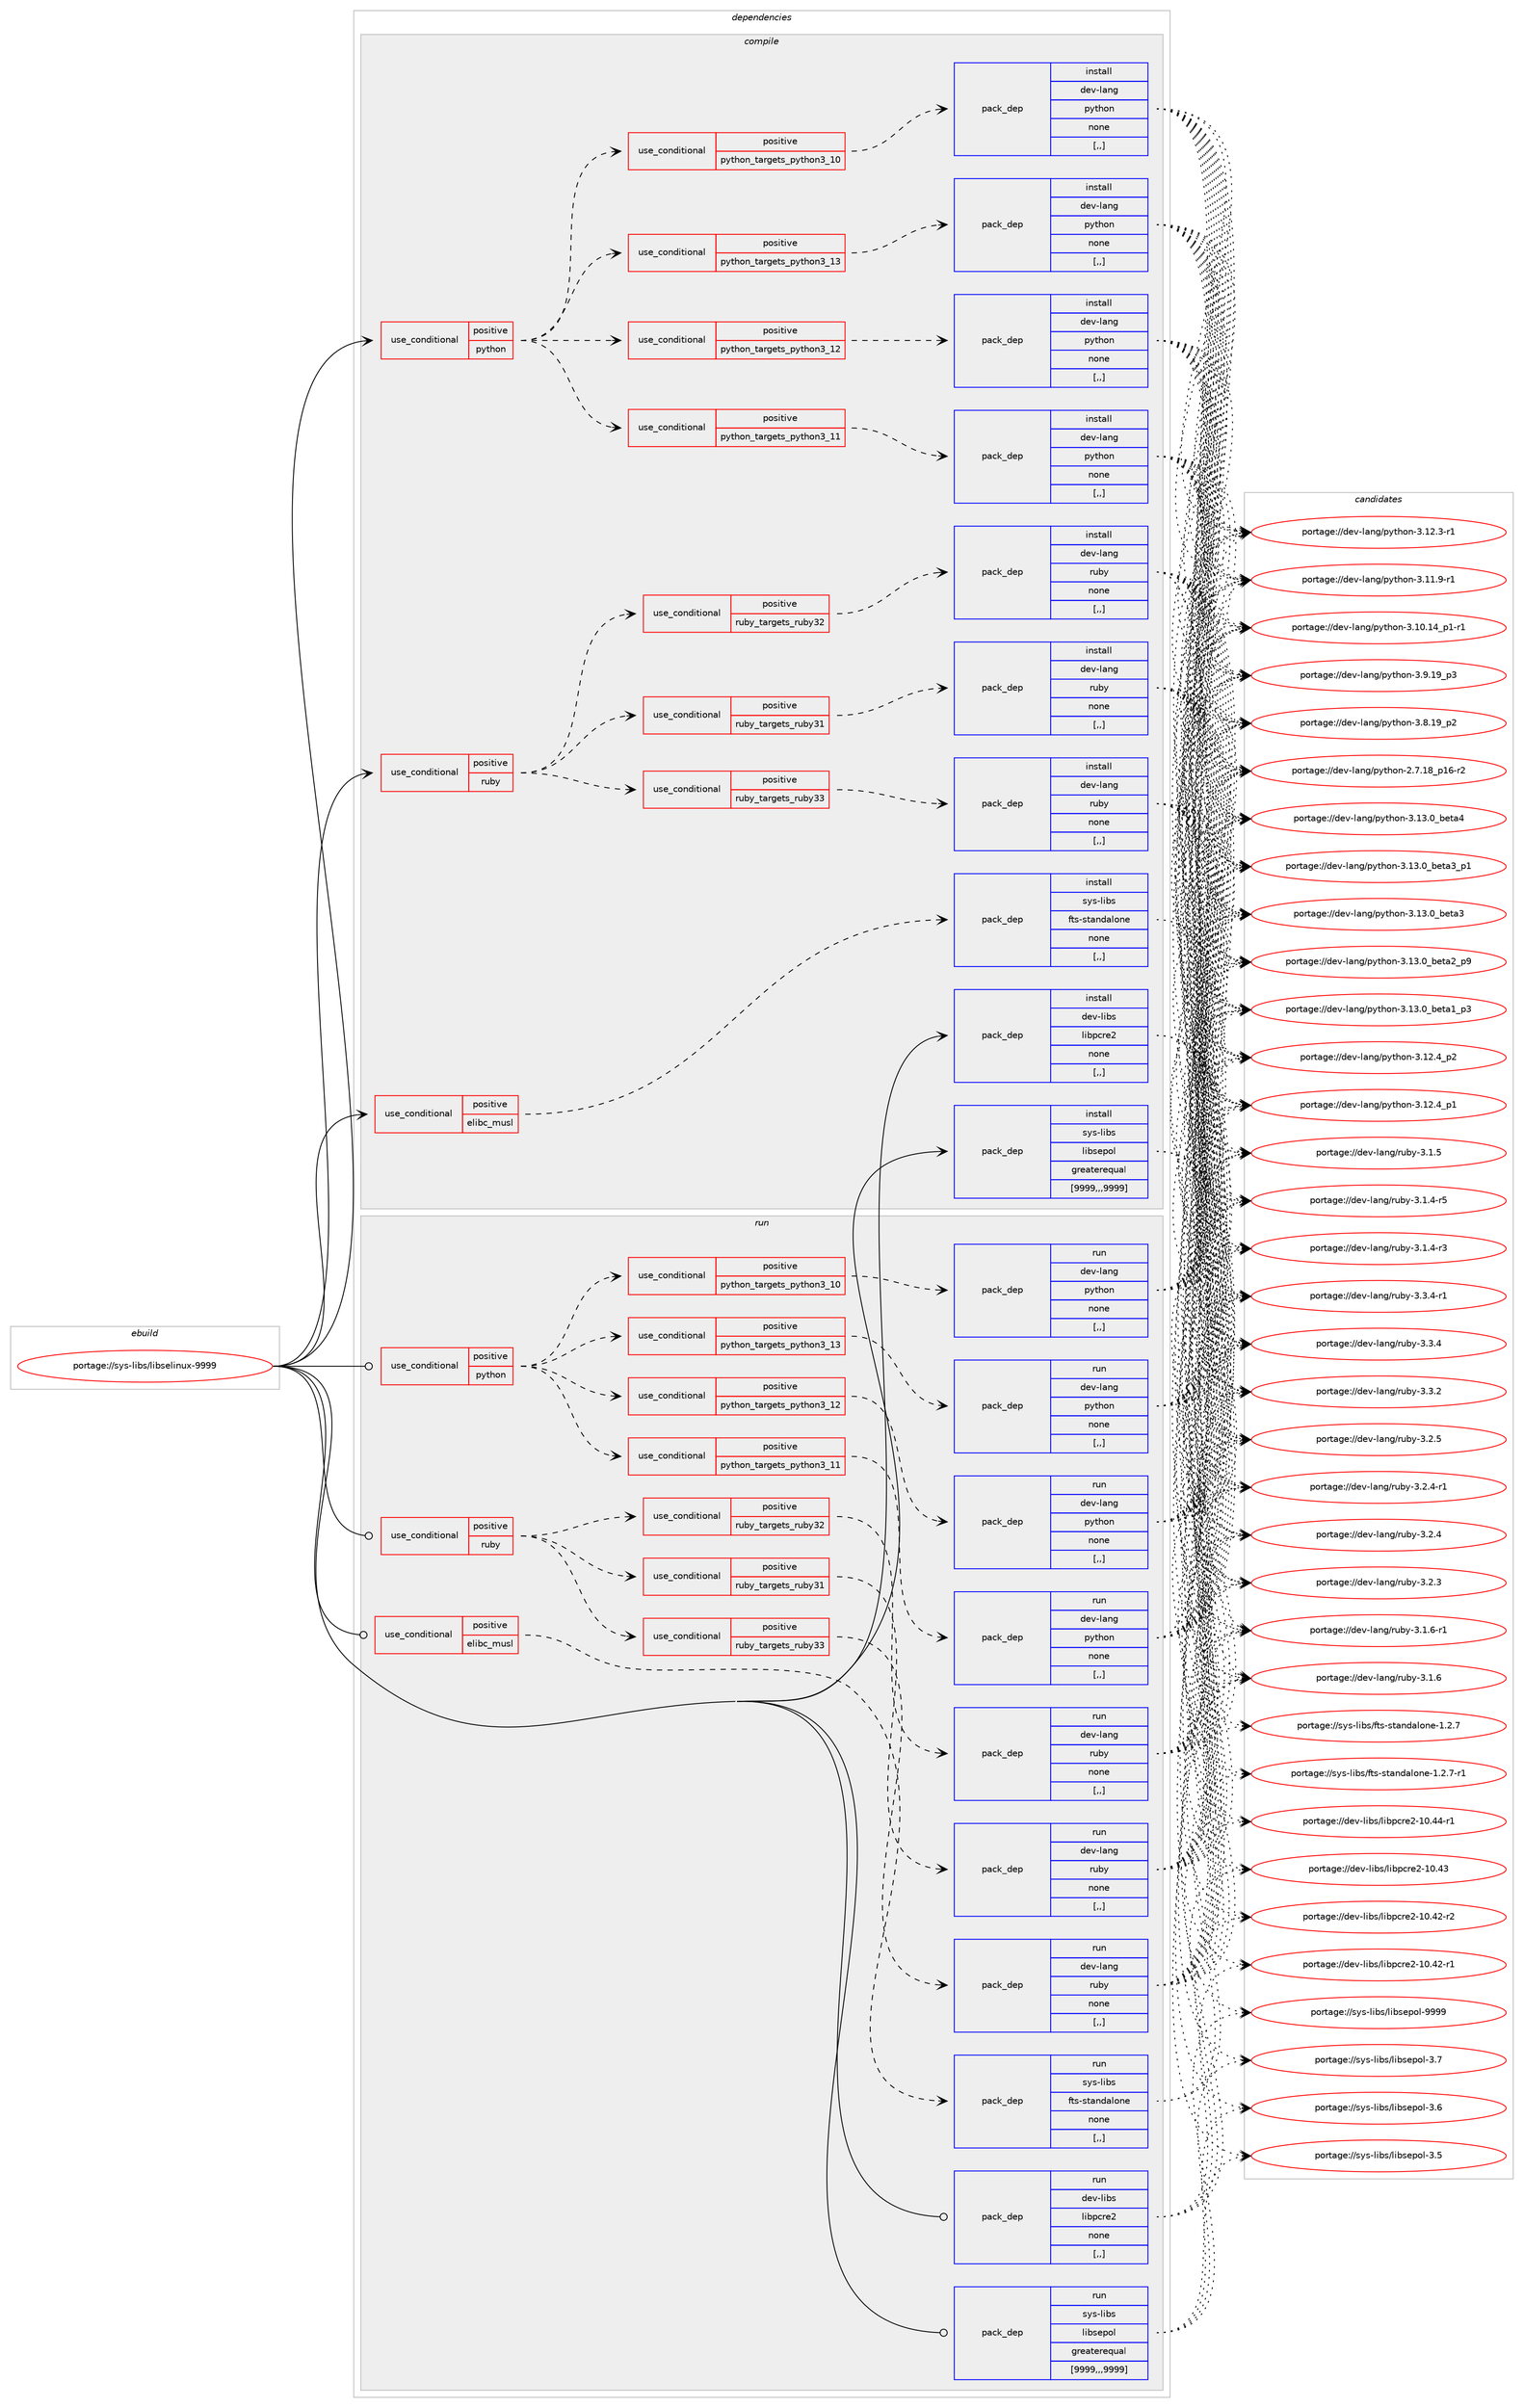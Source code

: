 digraph prolog {

# *************
# Graph options
# *************

newrank=true;
concentrate=true;
compound=true;
graph [rankdir=LR,fontname=Helvetica,fontsize=10,ranksep=1.5];#, ranksep=2.5, nodesep=0.2];
edge  [arrowhead=vee];
node  [fontname=Helvetica,fontsize=10];

# **********
# The ebuild
# **********

subgraph cluster_leftcol {
color=gray;
label=<<i>ebuild</i>>;
id [label="portage://sys-libs/libselinux-9999", color=red, width=4, href="../sys-libs/libselinux-9999.svg"];
}

# ****************
# The dependencies
# ****************

subgraph cluster_midcol {
color=gray;
label=<<i>dependencies</i>>;
subgraph cluster_compile {
fillcolor="#eeeeee";
style=filled;
label=<<i>compile</i>>;
subgraph cond117716 {
dependency441382 [label=<<TABLE BORDER="0" CELLBORDER="1" CELLSPACING="0" CELLPADDING="4"><TR><TD ROWSPAN="3" CELLPADDING="10">use_conditional</TD></TR><TR><TD>positive</TD></TR><TR><TD>elibc_musl</TD></TR></TABLE>>, shape=none, color=red];
subgraph pack320668 {
dependency441383 [label=<<TABLE BORDER="0" CELLBORDER="1" CELLSPACING="0" CELLPADDING="4" WIDTH="220"><TR><TD ROWSPAN="6" CELLPADDING="30">pack_dep</TD></TR><TR><TD WIDTH="110">install</TD></TR><TR><TD>sys-libs</TD></TR><TR><TD>fts-standalone</TD></TR><TR><TD>none</TD></TR><TR><TD>[,,]</TD></TR></TABLE>>, shape=none, color=blue];
}
dependency441382:e -> dependency441383:w [weight=20,style="dashed",arrowhead="vee"];
}
id:e -> dependency441382:w [weight=20,style="solid",arrowhead="vee"];
subgraph cond117717 {
dependency441384 [label=<<TABLE BORDER="0" CELLBORDER="1" CELLSPACING="0" CELLPADDING="4"><TR><TD ROWSPAN="3" CELLPADDING="10">use_conditional</TD></TR><TR><TD>positive</TD></TR><TR><TD>python</TD></TR></TABLE>>, shape=none, color=red];
subgraph cond117718 {
dependency441385 [label=<<TABLE BORDER="0" CELLBORDER="1" CELLSPACING="0" CELLPADDING="4"><TR><TD ROWSPAN="3" CELLPADDING="10">use_conditional</TD></TR><TR><TD>positive</TD></TR><TR><TD>python_targets_python3_10</TD></TR></TABLE>>, shape=none, color=red];
subgraph pack320669 {
dependency441386 [label=<<TABLE BORDER="0" CELLBORDER="1" CELLSPACING="0" CELLPADDING="4" WIDTH="220"><TR><TD ROWSPAN="6" CELLPADDING="30">pack_dep</TD></TR><TR><TD WIDTH="110">install</TD></TR><TR><TD>dev-lang</TD></TR><TR><TD>python</TD></TR><TR><TD>none</TD></TR><TR><TD>[,,]</TD></TR></TABLE>>, shape=none, color=blue];
}
dependency441385:e -> dependency441386:w [weight=20,style="dashed",arrowhead="vee"];
}
dependency441384:e -> dependency441385:w [weight=20,style="dashed",arrowhead="vee"];
subgraph cond117719 {
dependency441387 [label=<<TABLE BORDER="0" CELLBORDER="1" CELLSPACING="0" CELLPADDING="4"><TR><TD ROWSPAN="3" CELLPADDING="10">use_conditional</TD></TR><TR><TD>positive</TD></TR><TR><TD>python_targets_python3_11</TD></TR></TABLE>>, shape=none, color=red];
subgraph pack320670 {
dependency441388 [label=<<TABLE BORDER="0" CELLBORDER="1" CELLSPACING="0" CELLPADDING="4" WIDTH="220"><TR><TD ROWSPAN="6" CELLPADDING="30">pack_dep</TD></TR><TR><TD WIDTH="110">install</TD></TR><TR><TD>dev-lang</TD></TR><TR><TD>python</TD></TR><TR><TD>none</TD></TR><TR><TD>[,,]</TD></TR></TABLE>>, shape=none, color=blue];
}
dependency441387:e -> dependency441388:w [weight=20,style="dashed",arrowhead="vee"];
}
dependency441384:e -> dependency441387:w [weight=20,style="dashed",arrowhead="vee"];
subgraph cond117720 {
dependency441389 [label=<<TABLE BORDER="0" CELLBORDER="1" CELLSPACING="0" CELLPADDING="4"><TR><TD ROWSPAN="3" CELLPADDING="10">use_conditional</TD></TR><TR><TD>positive</TD></TR><TR><TD>python_targets_python3_12</TD></TR></TABLE>>, shape=none, color=red];
subgraph pack320671 {
dependency441390 [label=<<TABLE BORDER="0" CELLBORDER="1" CELLSPACING="0" CELLPADDING="4" WIDTH="220"><TR><TD ROWSPAN="6" CELLPADDING="30">pack_dep</TD></TR><TR><TD WIDTH="110">install</TD></TR><TR><TD>dev-lang</TD></TR><TR><TD>python</TD></TR><TR><TD>none</TD></TR><TR><TD>[,,]</TD></TR></TABLE>>, shape=none, color=blue];
}
dependency441389:e -> dependency441390:w [weight=20,style="dashed",arrowhead="vee"];
}
dependency441384:e -> dependency441389:w [weight=20,style="dashed",arrowhead="vee"];
subgraph cond117721 {
dependency441391 [label=<<TABLE BORDER="0" CELLBORDER="1" CELLSPACING="0" CELLPADDING="4"><TR><TD ROWSPAN="3" CELLPADDING="10">use_conditional</TD></TR><TR><TD>positive</TD></TR><TR><TD>python_targets_python3_13</TD></TR></TABLE>>, shape=none, color=red];
subgraph pack320672 {
dependency441392 [label=<<TABLE BORDER="0" CELLBORDER="1" CELLSPACING="0" CELLPADDING="4" WIDTH="220"><TR><TD ROWSPAN="6" CELLPADDING="30">pack_dep</TD></TR><TR><TD WIDTH="110">install</TD></TR><TR><TD>dev-lang</TD></TR><TR><TD>python</TD></TR><TR><TD>none</TD></TR><TR><TD>[,,]</TD></TR></TABLE>>, shape=none, color=blue];
}
dependency441391:e -> dependency441392:w [weight=20,style="dashed",arrowhead="vee"];
}
dependency441384:e -> dependency441391:w [weight=20,style="dashed",arrowhead="vee"];
}
id:e -> dependency441384:w [weight=20,style="solid",arrowhead="vee"];
subgraph cond117722 {
dependency441393 [label=<<TABLE BORDER="0" CELLBORDER="1" CELLSPACING="0" CELLPADDING="4"><TR><TD ROWSPAN="3" CELLPADDING="10">use_conditional</TD></TR><TR><TD>positive</TD></TR><TR><TD>ruby</TD></TR></TABLE>>, shape=none, color=red];
subgraph cond117723 {
dependency441394 [label=<<TABLE BORDER="0" CELLBORDER="1" CELLSPACING="0" CELLPADDING="4"><TR><TD ROWSPAN="3" CELLPADDING="10">use_conditional</TD></TR><TR><TD>positive</TD></TR><TR><TD>ruby_targets_ruby31</TD></TR></TABLE>>, shape=none, color=red];
subgraph pack320673 {
dependency441395 [label=<<TABLE BORDER="0" CELLBORDER="1" CELLSPACING="0" CELLPADDING="4" WIDTH="220"><TR><TD ROWSPAN="6" CELLPADDING="30">pack_dep</TD></TR><TR><TD WIDTH="110">install</TD></TR><TR><TD>dev-lang</TD></TR><TR><TD>ruby</TD></TR><TR><TD>none</TD></TR><TR><TD>[,,]</TD></TR></TABLE>>, shape=none, color=blue];
}
dependency441394:e -> dependency441395:w [weight=20,style="dashed",arrowhead="vee"];
}
dependency441393:e -> dependency441394:w [weight=20,style="dashed",arrowhead="vee"];
subgraph cond117724 {
dependency441396 [label=<<TABLE BORDER="0" CELLBORDER="1" CELLSPACING="0" CELLPADDING="4"><TR><TD ROWSPAN="3" CELLPADDING="10">use_conditional</TD></TR><TR><TD>positive</TD></TR><TR><TD>ruby_targets_ruby32</TD></TR></TABLE>>, shape=none, color=red];
subgraph pack320674 {
dependency441397 [label=<<TABLE BORDER="0" CELLBORDER="1" CELLSPACING="0" CELLPADDING="4" WIDTH="220"><TR><TD ROWSPAN="6" CELLPADDING="30">pack_dep</TD></TR><TR><TD WIDTH="110">install</TD></TR><TR><TD>dev-lang</TD></TR><TR><TD>ruby</TD></TR><TR><TD>none</TD></TR><TR><TD>[,,]</TD></TR></TABLE>>, shape=none, color=blue];
}
dependency441396:e -> dependency441397:w [weight=20,style="dashed",arrowhead="vee"];
}
dependency441393:e -> dependency441396:w [weight=20,style="dashed",arrowhead="vee"];
subgraph cond117725 {
dependency441398 [label=<<TABLE BORDER="0" CELLBORDER="1" CELLSPACING="0" CELLPADDING="4"><TR><TD ROWSPAN="3" CELLPADDING="10">use_conditional</TD></TR><TR><TD>positive</TD></TR><TR><TD>ruby_targets_ruby33</TD></TR></TABLE>>, shape=none, color=red];
subgraph pack320675 {
dependency441399 [label=<<TABLE BORDER="0" CELLBORDER="1" CELLSPACING="0" CELLPADDING="4" WIDTH="220"><TR><TD ROWSPAN="6" CELLPADDING="30">pack_dep</TD></TR><TR><TD WIDTH="110">install</TD></TR><TR><TD>dev-lang</TD></TR><TR><TD>ruby</TD></TR><TR><TD>none</TD></TR><TR><TD>[,,]</TD></TR></TABLE>>, shape=none, color=blue];
}
dependency441398:e -> dependency441399:w [weight=20,style="dashed",arrowhead="vee"];
}
dependency441393:e -> dependency441398:w [weight=20,style="dashed",arrowhead="vee"];
}
id:e -> dependency441393:w [weight=20,style="solid",arrowhead="vee"];
subgraph pack320676 {
dependency441400 [label=<<TABLE BORDER="0" CELLBORDER="1" CELLSPACING="0" CELLPADDING="4" WIDTH="220"><TR><TD ROWSPAN="6" CELLPADDING="30">pack_dep</TD></TR><TR><TD WIDTH="110">install</TD></TR><TR><TD>dev-libs</TD></TR><TR><TD>libpcre2</TD></TR><TR><TD>none</TD></TR><TR><TD>[,,]</TD></TR></TABLE>>, shape=none, color=blue];
}
id:e -> dependency441400:w [weight=20,style="solid",arrowhead="vee"];
subgraph pack320677 {
dependency441401 [label=<<TABLE BORDER="0" CELLBORDER="1" CELLSPACING="0" CELLPADDING="4" WIDTH="220"><TR><TD ROWSPAN="6" CELLPADDING="30">pack_dep</TD></TR><TR><TD WIDTH="110">install</TD></TR><TR><TD>sys-libs</TD></TR><TR><TD>libsepol</TD></TR><TR><TD>greaterequal</TD></TR><TR><TD>[9999,,,9999]</TD></TR></TABLE>>, shape=none, color=blue];
}
id:e -> dependency441401:w [weight=20,style="solid",arrowhead="vee"];
}
subgraph cluster_compileandrun {
fillcolor="#eeeeee";
style=filled;
label=<<i>compile and run</i>>;
}
subgraph cluster_run {
fillcolor="#eeeeee";
style=filled;
label=<<i>run</i>>;
subgraph cond117726 {
dependency441402 [label=<<TABLE BORDER="0" CELLBORDER="1" CELLSPACING="0" CELLPADDING="4"><TR><TD ROWSPAN="3" CELLPADDING="10">use_conditional</TD></TR><TR><TD>positive</TD></TR><TR><TD>elibc_musl</TD></TR></TABLE>>, shape=none, color=red];
subgraph pack320678 {
dependency441403 [label=<<TABLE BORDER="0" CELLBORDER="1" CELLSPACING="0" CELLPADDING="4" WIDTH="220"><TR><TD ROWSPAN="6" CELLPADDING="30">pack_dep</TD></TR><TR><TD WIDTH="110">run</TD></TR><TR><TD>sys-libs</TD></TR><TR><TD>fts-standalone</TD></TR><TR><TD>none</TD></TR><TR><TD>[,,]</TD></TR></TABLE>>, shape=none, color=blue];
}
dependency441402:e -> dependency441403:w [weight=20,style="dashed",arrowhead="vee"];
}
id:e -> dependency441402:w [weight=20,style="solid",arrowhead="odot"];
subgraph cond117727 {
dependency441404 [label=<<TABLE BORDER="0" CELLBORDER="1" CELLSPACING="0" CELLPADDING="4"><TR><TD ROWSPAN="3" CELLPADDING="10">use_conditional</TD></TR><TR><TD>positive</TD></TR><TR><TD>python</TD></TR></TABLE>>, shape=none, color=red];
subgraph cond117728 {
dependency441405 [label=<<TABLE BORDER="0" CELLBORDER="1" CELLSPACING="0" CELLPADDING="4"><TR><TD ROWSPAN="3" CELLPADDING="10">use_conditional</TD></TR><TR><TD>positive</TD></TR><TR><TD>python_targets_python3_10</TD></TR></TABLE>>, shape=none, color=red];
subgraph pack320679 {
dependency441406 [label=<<TABLE BORDER="0" CELLBORDER="1" CELLSPACING="0" CELLPADDING="4" WIDTH="220"><TR><TD ROWSPAN="6" CELLPADDING="30">pack_dep</TD></TR><TR><TD WIDTH="110">run</TD></TR><TR><TD>dev-lang</TD></TR><TR><TD>python</TD></TR><TR><TD>none</TD></TR><TR><TD>[,,]</TD></TR></TABLE>>, shape=none, color=blue];
}
dependency441405:e -> dependency441406:w [weight=20,style="dashed",arrowhead="vee"];
}
dependency441404:e -> dependency441405:w [weight=20,style="dashed",arrowhead="vee"];
subgraph cond117729 {
dependency441407 [label=<<TABLE BORDER="0" CELLBORDER="1" CELLSPACING="0" CELLPADDING="4"><TR><TD ROWSPAN="3" CELLPADDING="10">use_conditional</TD></TR><TR><TD>positive</TD></TR><TR><TD>python_targets_python3_11</TD></TR></TABLE>>, shape=none, color=red];
subgraph pack320680 {
dependency441408 [label=<<TABLE BORDER="0" CELLBORDER="1" CELLSPACING="0" CELLPADDING="4" WIDTH="220"><TR><TD ROWSPAN="6" CELLPADDING="30">pack_dep</TD></TR><TR><TD WIDTH="110">run</TD></TR><TR><TD>dev-lang</TD></TR><TR><TD>python</TD></TR><TR><TD>none</TD></TR><TR><TD>[,,]</TD></TR></TABLE>>, shape=none, color=blue];
}
dependency441407:e -> dependency441408:w [weight=20,style="dashed",arrowhead="vee"];
}
dependency441404:e -> dependency441407:w [weight=20,style="dashed",arrowhead="vee"];
subgraph cond117730 {
dependency441409 [label=<<TABLE BORDER="0" CELLBORDER="1" CELLSPACING="0" CELLPADDING="4"><TR><TD ROWSPAN="3" CELLPADDING="10">use_conditional</TD></TR><TR><TD>positive</TD></TR><TR><TD>python_targets_python3_12</TD></TR></TABLE>>, shape=none, color=red];
subgraph pack320681 {
dependency441410 [label=<<TABLE BORDER="0" CELLBORDER="1" CELLSPACING="0" CELLPADDING="4" WIDTH="220"><TR><TD ROWSPAN="6" CELLPADDING="30">pack_dep</TD></TR><TR><TD WIDTH="110">run</TD></TR><TR><TD>dev-lang</TD></TR><TR><TD>python</TD></TR><TR><TD>none</TD></TR><TR><TD>[,,]</TD></TR></TABLE>>, shape=none, color=blue];
}
dependency441409:e -> dependency441410:w [weight=20,style="dashed",arrowhead="vee"];
}
dependency441404:e -> dependency441409:w [weight=20,style="dashed",arrowhead="vee"];
subgraph cond117731 {
dependency441411 [label=<<TABLE BORDER="0" CELLBORDER="1" CELLSPACING="0" CELLPADDING="4"><TR><TD ROWSPAN="3" CELLPADDING="10">use_conditional</TD></TR><TR><TD>positive</TD></TR><TR><TD>python_targets_python3_13</TD></TR></TABLE>>, shape=none, color=red];
subgraph pack320682 {
dependency441412 [label=<<TABLE BORDER="0" CELLBORDER="1" CELLSPACING="0" CELLPADDING="4" WIDTH="220"><TR><TD ROWSPAN="6" CELLPADDING="30">pack_dep</TD></TR><TR><TD WIDTH="110">run</TD></TR><TR><TD>dev-lang</TD></TR><TR><TD>python</TD></TR><TR><TD>none</TD></TR><TR><TD>[,,]</TD></TR></TABLE>>, shape=none, color=blue];
}
dependency441411:e -> dependency441412:w [weight=20,style="dashed",arrowhead="vee"];
}
dependency441404:e -> dependency441411:w [weight=20,style="dashed",arrowhead="vee"];
}
id:e -> dependency441404:w [weight=20,style="solid",arrowhead="odot"];
subgraph cond117732 {
dependency441413 [label=<<TABLE BORDER="0" CELLBORDER="1" CELLSPACING="0" CELLPADDING="4"><TR><TD ROWSPAN="3" CELLPADDING="10">use_conditional</TD></TR><TR><TD>positive</TD></TR><TR><TD>ruby</TD></TR></TABLE>>, shape=none, color=red];
subgraph cond117733 {
dependency441414 [label=<<TABLE BORDER="0" CELLBORDER="1" CELLSPACING="0" CELLPADDING="4"><TR><TD ROWSPAN="3" CELLPADDING="10">use_conditional</TD></TR><TR><TD>positive</TD></TR><TR><TD>ruby_targets_ruby31</TD></TR></TABLE>>, shape=none, color=red];
subgraph pack320683 {
dependency441415 [label=<<TABLE BORDER="0" CELLBORDER="1" CELLSPACING="0" CELLPADDING="4" WIDTH="220"><TR><TD ROWSPAN="6" CELLPADDING="30">pack_dep</TD></TR><TR><TD WIDTH="110">run</TD></TR><TR><TD>dev-lang</TD></TR><TR><TD>ruby</TD></TR><TR><TD>none</TD></TR><TR><TD>[,,]</TD></TR></TABLE>>, shape=none, color=blue];
}
dependency441414:e -> dependency441415:w [weight=20,style="dashed",arrowhead="vee"];
}
dependency441413:e -> dependency441414:w [weight=20,style="dashed",arrowhead="vee"];
subgraph cond117734 {
dependency441416 [label=<<TABLE BORDER="0" CELLBORDER="1" CELLSPACING="0" CELLPADDING="4"><TR><TD ROWSPAN="3" CELLPADDING="10">use_conditional</TD></TR><TR><TD>positive</TD></TR><TR><TD>ruby_targets_ruby32</TD></TR></TABLE>>, shape=none, color=red];
subgraph pack320684 {
dependency441417 [label=<<TABLE BORDER="0" CELLBORDER="1" CELLSPACING="0" CELLPADDING="4" WIDTH="220"><TR><TD ROWSPAN="6" CELLPADDING="30">pack_dep</TD></TR><TR><TD WIDTH="110">run</TD></TR><TR><TD>dev-lang</TD></TR><TR><TD>ruby</TD></TR><TR><TD>none</TD></TR><TR><TD>[,,]</TD></TR></TABLE>>, shape=none, color=blue];
}
dependency441416:e -> dependency441417:w [weight=20,style="dashed",arrowhead="vee"];
}
dependency441413:e -> dependency441416:w [weight=20,style="dashed",arrowhead="vee"];
subgraph cond117735 {
dependency441418 [label=<<TABLE BORDER="0" CELLBORDER="1" CELLSPACING="0" CELLPADDING="4"><TR><TD ROWSPAN="3" CELLPADDING="10">use_conditional</TD></TR><TR><TD>positive</TD></TR><TR><TD>ruby_targets_ruby33</TD></TR></TABLE>>, shape=none, color=red];
subgraph pack320685 {
dependency441419 [label=<<TABLE BORDER="0" CELLBORDER="1" CELLSPACING="0" CELLPADDING="4" WIDTH="220"><TR><TD ROWSPAN="6" CELLPADDING="30">pack_dep</TD></TR><TR><TD WIDTH="110">run</TD></TR><TR><TD>dev-lang</TD></TR><TR><TD>ruby</TD></TR><TR><TD>none</TD></TR><TR><TD>[,,]</TD></TR></TABLE>>, shape=none, color=blue];
}
dependency441418:e -> dependency441419:w [weight=20,style="dashed",arrowhead="vee"];
}
dependency441413:e -> dependency441418:w [weight=20,style="dashed",arrowhead="vee"];
}
id:e -> dependency441413:w [weight=20,style="solid",arrowhead="odot"];
subgraph pack320686 {
dependency441420 [label=<<TABLE BORDER="0" CELLBORDER="1" CELLSPACING="0" CELLPADDING="4" WIDTH="220"><TR><TD ROWSPAN="6" CELLPADDING="30">pack_dep</TD></TR><TR><TD WIDTH="110">run</TD></TR><TR><TD>dev-libs</TD></TR><TR><TD>libpcre2</TD></TR><TR><TD>none</TD></TR><TR><TD>[,,]</TD></TR></TABLE>>, shape=none, color=blue];
}
id:e -> dependency441420:w [weight=20,style="solid",arrowhead="odot"];
subgraph pack320687 {
dependency441421 [label=<<TABLE BORDER="0" CELLBORDER="1" CELLSPACING="0" CELLPADDING="4" WIDTH="220"><TR><TD ROWSPAN="6" CELLPADDING="30">pack_dep</TD></TR><TR><TD WIDTH="110">run</TD></TR><TR><TD>sys-libs</TD></TR><TR><TD>libsepol</TD></TR><TR><TD>greaterequal</TD></TR><TR><TD>[9999,,,9999]</TD></TR></TABLE>>, shape=none, color=blue];
}
id:e -> dependency441421:w [weight=20,style="solid",arrowhead="odot"];
}
}

# **************
# The candidates
# **************

subgraph cluster_choices {
rank=same;
color=gray;
label=<<i>candidates</i>>;

subgraph choice320668 {
color=black;
nodesep=1;
choice1151211154510810598115471021161154511511697110100971081111101014549465046554511449 [label="portage://sys-libs/fts-standalone-1.2.7-r1", color=red, width=4,href="../sys-libs/fts-standalone-1.2.7-r1.svg"];
choice115121115451081059811547102116115451151169711010097108111110101454946504655 [label="portage://sys-libs/fts-standalone-1.2.7", color=red, width=4,href="../sys-libs/fts-standalone-1.2.7.svg"];
dependency441383:e -> choice1151211154510810598115471021161154511511697110100971081111101014549465046554511449:w [style=dotted,weight="100"];
dependency441383:e -> choice115121115451081059811547102116115451151169711010097108111110101454946504655:w [style=dotted,weight="100"];
}
subgraph choice320669 {
color=black;
nodesep=1;
choice1001011184510897110103471121211161041111104551464951464895981011169752 [label="portage://dev-lang/python-3.13.0_beta4", color=red, width=4,href="../dev-lang/python-3.13.0_beta4.svg"];
choice10010111845108971101034711212111610411111045514649514648959810111697519511249 [label="portage://dev-lang/python-3.13.0_beta3_p1", color=red, width=4,href="../dev-lang/python-3.13.0_beta3_p1.svg"];
choice1001011184510897110103471121211161041111104551464951464895981011169751 [label="portage://dev-lang/python-3.13.0_beta3", color=red, width=4,href="../dev-lang/python-3.13.0_beta3.svg"];
choice10010111845108971101034711212111610411111045514649514648959810111697509511257 [label="portage://dev-lang/python-3.13.0_beta2_p9", color=red, width=4,href="../dev-lang/python-3.13.0_beta2_p9.svg"];
choice10010111845108971101034711212111610411111045514649514648959810111697499511251 [label="portage://dev-lang/python-3.13.0_beta1_p3", color=red, width=4,href="../dev-lang/python-3.13.0_beta1_p3.svg"];
choice100101118451089711010347112121116104111110455146495046529511250 [label="portage://dev-lang/python-3.12.4_p2", color=red, width=4,href="../dev-lang/python-3.12.4_p2.svg"];
choice100101118451089711010347112121116104111110455146495046529511249 [label="portage://dev-lang/python-3.12.4_p1", color=red, width=4,href="../dev-lang/python-3.12.4_p1.svg"];
choice100101118451089711010347112121116104111110455146495046514511449 [label="portage://dev-lang/python-3.12.3-r1", color=red, width=4,href="../dev-lang/python-3.12.3-r1.svg"];
choice100101118451089711010347112121116104111110455146494946574511449 [label="portage://dev-lang/python-3.11.9-r1", color=red, width=4,href="../dev-lang/python-3.11.9-r1.svg"];
choice100101118451089711010347112121116104111110455146494846495295112494511449 [label="portage://dev-lang/python-3.10.14_p1-r1", color=red, width=4,href="../dev-lang/python-3.10.14_p1-r1.svg"];
choice100101118451089711010347112121116104111110455146574649579511251 [label="portage://dev-lang/python-3.9.19_p3", color=red, width=4,href="../dev-lang/python-3.9.19_p3.svg"];
choice100101118451089711010347112121116104111110455146564649579511250 [label="portage://dev-lang/python-3.8.19_p2", color=red, width=4,href="../dev-lang/python-3.8.19_p2.svg"];
choice100101118451089711010347112121116104111110455046554649569511249544511450 [label="portage://dev-lang/python-2.7.18_p16-r2", color=red, width=4,href="../dev-lang/python-2.7.18_p16-r2.svg"];
dependency441386:e -> choice1001011184510897110103471121211161041111104551464951464895981011169752:w [style=dotted,weight="100"];
dependency441386:e -> choice10010111845108971101034711212111610411111045514649514648959810111697519511249:w [style=dotted,weight="100"];
dependency441386:e -> choice1001011184510897110103471121211161041111104551464951464895981011169751:w [style=dotted,weight="100"];
dependency441386:e -> choice10010111845108971101034711212111610411111045514649514648959810111697509511257:w [style=dotted,weight="100"];
dependency441386:e -> choice10010111845108971101034711212111610411111045514649514648959810111697499511251:w [style=dotted,weight="100"];
dependency441386:e -> choice100101118451089711010347112121116104111110455146495046529511250:w [style=dotted,weight="100"];
dependency441386:e -> choice100101118451089711010347112121116104111110455146495046529511249:w [style=dotted,weight="100"];
dependency441386:e -> choice100101118451089711010347112121116104111110455146495046514511449:w [style=dotted,weight="100"];
dependency441386:e -> choice100101118451089711010347112121116104111110455146494946574511449:w [style=dotted,weight="100"];
dependency441386:e -> choice100101118451089711010347112121116104111110455146494846495295112494511449:w [style=dotted,weight="100"];
dependency441386:e -> choice100101118451089711010347112121116104111110455146574649579511251:w [style=dotted,weight="100"];
dependency441386:e -> choice100101118451089711010347112121116104111110455146564649579511250:w [style=dotted,weight="100"];
dependency441386:e -> choice100101118451089711010347112121116104111110455046554649569511249544511450:w [style=dotted,weight="100"];
}
subgraph choice320670 {
color=black;
nodesep=1;
choice1001011184510897110103471121211161041111104551464951464895981011169752 [label="portage://dev-lang/python-3.13.0_beta4", color=red, width=4,href="../dev-lang/python-3.13.0_beta4.svg"];
choice10010111845108971101034711212111610411111045514649514648959810111697519511249 [label="portage://dev-lang/python-3.13.0_beta3_p1", color=red, width=4,href="../dev-lang/python-3.13.0_beta3_p1.svg"];
choice1001011184510897110103471121211161041111104551464951464895981011169751 [label="portage://dev-lang/python-3.13.0_beta3", color=red, width=4,href="../dev-lang/python-3.13.0_beta3.svg"];
choice10010111845108971101034711212111610411111045514649514648959810111697509511257 [label="portage://dev-lang/python-3.13.0_beta2_p9", color=red, width=4,href="../dev-lang/python-3.13.0_beta2_p9.svg"];
choice10010111845108971101034711212111610411111045514649514648959810111697499511251 [label="portage://dev-lang/python-3.13.0_beta1_p3", color=red, width=4,href="../dev-lang/python-3.13.0_beta1_p3.svg"];
choice100101118451089711010347112121116104111110455146495046529511250 [label="portage://dev-lang/python-3.12.4_p2", color=red, width=4,href="../dev-lang/python-3.12.4_p2.svg"];
choice100101118451089711010347112121116104111110455146495046529511249 [label="portage://dev-lang/python-3.12.4_p1", color=red, width=4,href="../dev-lang/python-3.12.4_p1.svg"];
choice100101118451089711010347112121116104111110455146495046514511449 [label="portage://dev-lang/python-3.12.3-r1", color=red, width=4,href="../dev-lang/python-3.12.3-r1.svg"];
choice100101118451089711010347112121116104111110455146494946574511449 [label="portage://dev-lang/python-3.11.9-r1", color=red, width=4,href="../dev-lang/python-3.11.9-r1.svg"];
choice100101118451089711010347112121116104111110455146494846495295112494511449 [label="portage://dev-lang/python-3.10.14_p1-r1", color=red, width=4,href="../dev-lang/python-3.10.14_p1-r1.svg"];
choice100101118451089711010347112121116104111110455146574649579511251 [label="portage://dev-lang/python-3.9.19_p3", color=red, width=4,href="../dev-lang/python-3.9.19_p3.svg"];
choice100101118451089711010347112121116104111110455146564649579511250 [label="portage://dev-lang/python-3.8.19_p2", color=red, width=4,href="../dev-lang/python-3.8.19_p2.svg"];
choice100101118451089711010347112121116104111110455046554649569511249544511450 [label="portage://dev-lang/python-2.7.18_p16-r2", color=red, width=4,href="../dev-lang/python-2.7.18_p16-r2.svg"];
dependency441388:e -> choice1001011184510897110103471121211161041111104551464951464895981011169752:w [style=dotted,weight="100"];
dependency441388:e -> choice10010111845108971101034711212111610411111045514649514648959810111697519511249:w [style=dotted,weight="100"];
dependency441388:e -> choice1001011184510897110103471121211161041111104551464951464895981011169751:w [style=dotted,weight="100"];
dependency441388:e -> choice10010111845108971101034711212111610411111045514649514648959810111697509511257:w [style=dotted,weight="100"];
dependency441388:e -> choice10010111845108971101034711212111610411111045514649514648959810111697499511251:w [style=dotted,weight="100"];
dependency441388:e -> choice100101118451089711010347112121116104111110455146495046529511250:w [style=dotted,weight="100"];
dependency441388:e -> choice100101118451089711010347112121116104111110455146495046529511249:w [style=dotted,weight="100"];
dependency441388:e -> choice100101118451089711010347112121116104111110455146495046514511449:w [style=dotted,weight="100"];
dependency441388:e -> choice100101118451089711010347112121116104111110455146494946574511449:w [style=dotted,weight="100"];
dependency441388:e -> choice100101118451089711010347112121116104111110455146494846495295112494511449:w [style=dotted,weight="100"];
dependency441388:e -> choice100101118451089711010347112121116104111110455146574649579511251:w [style=dotted,weight="100"];
dependency441388:e -> choice100101118451089711010347112121116104111110455146564649579511250:w [style=dotted,weight="100"];
dependency441388:e -> choice100101118451089711010347112121116104111110455046554649569511249544511450:w [style=dotted,weight="100"];
}
subgraph choice320671 {
color=black;
nodesep=1;
choice1001011184510897110103471121211161041111104551464951464895981011169752 [label="portage://dev-lang/python-3.13.0_beta4", color=red, width=4,href="../dev-lang/python-3.13.0_beta4.svg"];
choice10010111845108971101034711212111610411111045514649514648959810111697519511249 [label="portage://dev-lang/python-3.13.0_beta3_p1", color=red, width=4,href="../dev-lang/python-3.13.0_beta3_p1.svg"];
choice1001011184510897110103471121211161041111104551464951464895981011169751 [label="portage://dev-lang/python-3.13.0_beta3", color=red, width=4,href="../dev-lang/python-3.13.0_beta3.svg"];
choice10010111845108971101034711212111610411111045514649514648959810111697509511257 [label="portage://dev-lang/python-3.13.0_beta2_p9", color=red, width=4,href="../dev-lang/python-3.13.0_beta2_p9.svg"];
choice10010111845108971101034711212111610411111045514649514648959810111697499511251 [label="portage://dev-lang/python-3.13.0_beta1_p3", color=red, width=4,href="../dev-lang/python-3.13.0_beta1_p3.svg"];
choice100101118451089711010347112121116104111110455146495046529511250 [label="portage://dev-lang/python-3.12.4_p2", color=red, width=4,href="../dev-lang/python-3.12.4_p2.svg"];
choice100101118451089711010347112121116104111110455146495046529511249 [label="portage://dev-lang/python-3.12.4_p1", color=red, width=4,href="../dev-lang/python-3.12.4_p1.svg"];
choice100101118451089711010347112121116104111110455146495046514511449 [label="portage://dev-lang/python-3.12.3-r1", color=red, width=4,href="../dev-lang/python-3.12.3-r1.svg"];
choice100101118451089711010347112121116104111110455146494946574511449 [label="portage://dev-lang/python-3.11.9-r1", color=red, width=4,href="../dev-lang/python-3.11.9-r1.svg"];
choice100101118451089711010347112121116104111110455146494846495295112494511449 [label="portage://dev-lang/python-3.10.14_p1-r1", color=red, width=4,href="../dev-lang/python-3.10.14_p1-r1.svg"];
choice100101118451089711010347112121116104111110455146574649579511251 [label="portage://dev-lang/python-3.9.19_p3", color=red, width=4,href="../dev-lang/python-3.9.19_p3.svg"];
choice100101118451089711010347112121116104111110455146564649579511250 [label="portage://dev-lang/python-3.8.19_p2", color=red, width=4,href="../dev-lang/python-3.8.19_p2.svg"];
choice100101118451089711010347112121116104111110455046554649569511249544511450 [label="portage://dev-lang/python-2.7.18_p16-r2", color=red, width=4,href="../dev-lang/python-2.7.18_p16-r2.svg"];
dependency441390:e -> choice1001011184510897110103471121211161041111104551464951464895981011169752:w [style=dotted,weight="100"];
dependency441390:e -> choice10010111845108971101034711212111610411111045514649514648959810111697519511249:w [style=dotted,weight="100"];
dependency441390:e -> choice1001011184510897110103471121211161041111104551464951464895981011169751:w [style=dotted,weight="100"];
dependency441390:e -> choice10010111845108971101034711212111610411111045514649514648959810111697509511257:w [style=dotted,weight="100"];
dependency441390:e -> choice10010111845108971101034711212111610411111045514649514648959810111697499511251:w [style=dotted,weight="100"];
dependency441390:e -> choice100101118451089711010347112121116104111110455146495046529511250:w [style=dotted,weight="100"];
dependency441390:e -> choice100101118451089711010347112121116104111110455146495046529511249:w [style=dotted,weight="100"];
dependency441390:e -> choice100101118451089711010347112121116104111110455146495046514511449:w [style=dotted,weight="100"];
dependency441390:e -> choice100101118451089711010347112121116104111110455146494946574511449:w [style=dotted,weight="100"];
dependency441390:e -> choice100101118451089711010347112121116104111110455146494846495295112494511449:w [style=dotted,weight="100"];
dependency441390:e -> choice100101118451089711010347112121116104111110455146574649579511251:w [style=dotted,weight="100"];
dependency441390:e -> choice100101118451089711010347112121116104111110455146564649579511250:w [style=dotted,weight="100"];
dependency441390:e -> choice100101118451089711010347112121116104111110455046554649569511249544511450:w [style=dotted,weight="100"];
}
subgraph choice320672 {
color=black;
nodesep=1;
choice1001011184510897110103471121211161041111104551464951464895981011169752 [label="portage://dev-lang/python-3.13.0_beta4", color=red, width=4,href="../dev-lang/python-3.13.0_beta4.svg"];
choice10010111845108971101034711212111610411111045514649514648959810111697519511249 [label="portage://dev-lang/python-3.13.0_beta3_p1", color=red, width=4,href="../dev-lang/python-3.13.0_beta3_p1.svg"];
choice1001011184510897110103471121211161041111104551464951464895981011169751 [label="portage://dev-lang/python-3.13.0_beta3", color=red, width=4,href="../dev-lang/python-3.13.0_beta3.svg"];
choice10010111845108971101034711212111610411111045514649514648959810111697509511257 [label="portage://dev-lang/python-3.13.0_beta2_p9", color=red, width=4,href="../dev-lang/python-3.13.0_beta2_p9.svg"];
choice10010111845108971101034711212111610411111045514649514648959810111697499511251 [label="portage://dev-lang/python-3.13.0_beta1_p3", color=red, width=4,href="../dev-lang/python-3.13.0_beta1_p3.svg"];
choice100101118451089711010347112121116104111110455146495046529511250 [label="portage://dev-lang/python-3.12.4_p2", color=red, width=4,href="../dev-lang/python-3.12.4_p2.svg"];
choice100101118451089711010347112121116104111110455146495046529511249 [label="portage://dev-lang/python-3.12.4_p1", color=red, width=4,href="../dev-lang/python-3.12.4_p1.svg"];
choice100101118451089711010347112121116104111110455146495046514511449 [label="portage://dev-lang/python-3.12.3-r1", color=red, width=4,href="../dev-lang/python-3.12.3-r1.svg"];
choice100101118451089711010347112121116104111110455146494946574511449 [label="portage://dev-lang/python-3.11.9-r1", color=red, width=4,href="../dev-lang/python-3.11.9-r1.svg"];
choice100101118451089711010347112121116104111110455146494846495295112494511449 [label="portage://dev-lang/python-3.10.14_p1-r1", color=red, width=4,href="../dev-lang/python-3.10.14_p1-r1.svg"];
choice100101118451089711010347112121116104111110455146574649579511251 [label="portage://dev-lang/python-3.9.19_p3", color=red, width=4,href="../dev-lang/python-3.9.19_p3.svg"];
choice100101118451089711010347112121116104111110455146564649579511250 [label="portage://dev-lang/python-3.8.19_p2", color=red, width=4,href="../dev-lang/python-3.8.19_p2.svg"];
choice100101118451089711010347112121116104111110455046554649569511249544511450 [label="portage://dev-lang/python-2.7.18_p16-r2", color=red, width=4,href="../dev-lang/python-2.7.18_p16-r2.svg"];
dependency441392:e -> choice1001011184510897110103471121211161041111104551464951464895981011169752:w [style=dotted,weight="100"];
dependency441392:e -> choice10010111845108971101034711212111610411111045514649514648959810111697519511249:w [style=dotted,weight="100"];
dependency441392:e -> choice1001011184510897110103471121211161041111104551464951464895981011169751:w [style=dotted,weight="100"];
dependency441392:e -> choice10010111845108971101034711212111610411111045514649514648959810111697509511257:w [style=dotted,weight="100"];
dependency441392:e -> choice10010111845108971101034711212111610411111045514649514648959810111697499511251:w [style=dotted,weight="100"];
dependency441392:e -> choice100101118451089711010347112121116104111110455146495046529511250:w [style=dotted,weight="100"];
dependency441392:e -> choice100101118451089711010347112121116104111110455146495046529511249:w [style=dotted,weight="100"];
dependency441392:e -> choice100101118451089711010347112121116104111110455146495046514511449:w [style=dotted,weight="100"];
dependency441392:e -> choice100101118451089711010347112121116104111110455146494946574511449:w [style=dotted,weight="100"];
dependency441392:e -> choice100101118451089711010347112121116104111110455146494846495295112494511449:w [style=dotted,weight="100"];
dependency441392:e -> choice100101118451089711010347112121116104111110455146574649579511251:w [style=dotted,weight="100"];
dependency441392:e -> choice100101118451089711010347112121116104111110455146564649579511250:w [style=dotted,weight="100"];
dependency441392:e -> choice100101118451089711010347112121116104111110455046554649569511249544511450:w [style=dotted,weight="100"];
}
subgraph choice320673 {
color=black;
nodesep=1;
choice100101118451089711010347114117981214551465146524511449 [label="portage://dev-lang/ruby-3.3.4-r1", color=red, width=4,href="../dev-lang/ruby-3.3.4-r1.svg"];
choice10010111845108971101034711411798121455146514652 [label="portage://dev-lang/ruby-3.3.4", color=red, width=4,href="../dev-lang/ruby-3.3.4.svg"];
choice10010111845108971101034711411798121455146514650 [label="portage://dev-lang/ruby-3.3.2", color=red, width=4,href="../dev-lang/ruby-3.3.2.svg"];
choice10010111845108971101034711411798121455146504653 [label="portage://dev-lang/ruby-3.2.5", color=red, width=4,href="../dev-lang/ruby-3.2.5.svg"];
choice100101118451089711010347114117981214551465046524511449 [label="portage://dev-lang/ruby-3.2.4-r1", color=red, width=4,href="../dev-lang/ruby-3.2.4-r1.svg"];
choice10010111845108971101034711411798121455146504652 [label="portage://dev-lang/ruby-3.2.4", color=red, width=4,href="../dev-lang/ruby-3.2.4.svg"];
choice10010111845108971101034711411798121455146504651 [label="portage://dev-lang/ruby-3.2.3", color=red, width=4,href="../dev-lang/ruby-3.2.3.svg"];
choice100101118451089711010347114117981214551464946544511449 [label="portage://dev-lang/ruby-3.1.6-r1", color=red, width=4,href="../dev-lang/ruby-3.1.6-r1.svg"];
choice10010111845108971101034711411798121455146494654 [label="portage://dev-lang/ruby-3.1.6", color=red, width=4,href="../dev-lang/ruby-3.1.6.svg"];
choice10010111845108971101034711411798121455146494653 [label="portage://dev-lang/ruby-3.1.5", color=red, width=4,href="../dev-lang/ruby-3.1.5.svg"];
choice100101118451089711010347114117981214551464946524511453 [label="portage://dev-lang/ruby-3.1.4-r5", color=red, width=4,href="../dev-lang/ruby-3.1.4-r5.svg"];
choice100101118451089711010347114117981214551464946524511451 [label="portage://dev-lang/ruby-3.1.4-r3", color=red, width=4,href="../dev-lang/ruby-3.1.4-r3.svg"];
dependency441395:e -> choice100101118451089711010347114117981214551465146524511449:w [style=dotted,weight="100"];
dependency441395:e -> choice10010111845108971101034711411798121455146514652:w [style=dotted,weight="100"];
dependency441395:e -> choice10010111845108971101034711411798121455146514650:w [style=dotted,weight="100"];
dependency441395:e -> choice10010111845108971101034711411798121455146504653:w [style=dotted,weight="100"];
dependency441395:e -> choice100101118451089711010347114117981214551465046524511449:w [style=dotted,weight="100"];
dependency441395:e -> choice10010111845108971101034711411798121455146504652:w [style=dotted,weight="100"];
dependency441395:e -> choice10010111845108971101034711411798121455146504651:w [style=dotted,weight="100"];
dependency441395:e -> choice100101118451089711010347114117981214551464946544511449:w [style=dotted,weight="100"];
dependency441395:e -> choice10010111845108971101034711411798121455146494654:w [style=dotted,weight="100"];
dependency441395:e -> choice10010111845108971101034711411798121455146494653:w [style=dotted,weight="100"];
dependency441395:e -> choice100101118451089711010347114117981214551464946524511453:w [style=dotted,weight="100"];
dependency441395:e -> choice100101118451089711010347114117981214551464946524511451:w [style=dotted,weight="100"];
}
subgraph choice320674 {
color=black;
nodesep=1;
choice100101118451089711010347114117981214551465146524511449 [label="portage://dev-lang/ruby-3.3.4-r1", color=red, width=4,href="../dev-lang/ruby-3.3.4-r1.svg"];
choice10010111845108971101034711411798121455146514652 [label="portage://dev-lang/ruby-3.3.4", color=red, width=4,href="../dev-lang/ruby-3.3.4.svg"];
choice10010111845108971101034711411798121455146514650 [label="portage://dev-lang/ruby-3.3.2", color=red, width=4,href="../dev-lang/ruby-3.3.2.svg"];
choice10010111845108971101034711411798121455146504653 [label="portage://dev-lang/ruby-3.2.5", color=red, width=4,href="../dev-lang/ruby-3.2.5.svg"];
choice100101118451089711010347114117981214551465046524511449 [label="portage://dev-lang/ruby-3.2.4-r1", color=red, width=4,href="../dev-lang/ruby-3.2.4-r1.svg"];
choice10010111845108971101034711411798121455146504652 [label="portage://dev-lang/ruby-3.2.4", color=red, width=4,href="../dev-lang/ruby-3.2.4.svg"];
choice10010111845108971101034711411798121455146504651 [label="portage://dev-lang/ruby-3.2.3", color=red, width=4,href="../dev-lang/ruby-3.2.3.svg"];
choice100101118451089711010347114117981214551464946544511449 [label="portage://dev-lang/ruby-3.1.6-r1", color=red, width=4,href="../dev-lang/ruby-3.1.6-r1.svg"];
choice10010111845108971101034711411798121455146494654 [label="portage://dev-lang/ruby-3.1.6", color=red, width=4,href="../dev-lang/ruby-3.1.6.svg"];
choice10010111845108971101034711411798121455146494653 [label="portage://dev-lang/ruby-3.1.5", color=red, width=4,href="../dev-lang/ruby-3.1.5.svg"];
choice100101118451089711010347114117981214551464946524511453 [label="portage://dev-lang/ruby-3.1.4-r5", color=red, width=4,href="../dev-lang/ruby-3.1.4-r5.svg"];
choice100101118451089711010347114117981214551464946524511451 [label="portage://dev-lang/ruby-3.1.4-r3", color=red, width=4,href="../dev-lang/ruby-3.1.4-r3.svg"];
dependency441397:e -> choice100101118451089711010347114117981214551465146524511449:w [style=dotted,weight="100"];
dependency441397:e -> choice10010111845108971101034711411798121455146514652:w [style=dotted,weight="100"];
dependency441397:e -> choice10010111845108971101034711411798121455146514650:w [style=dotted,weight="100"];
dependency441397:e -> choice10010111845108971101034711411798121455146504653:w [style=dotted,weight="100"];
dependency441397:e -> choice100101118451089711010347114117981214551465046524511449:w [style=dotted,weight="100"];
dependency441397:e -> choice10010111845108971101034711411798121455146504652:w [style=dotted,weight="100"];
dependency441397:e -> choice10010111845108971101034711411798121455146504651:w [style=dotted,weight="100"];
dependency441397:e -> choice100101118451089711010347114117981214551464946544511449:w [style=dotted,weight="100"];
dependency441397:e -> choice10010111845108971101034711411798121455146494654:w [style=dotted,weight="100"];
dependency441397:e -> choice10010111845108971101034711411798121455146494653:w [style=dotted,weight="100"];
dependency441397:e -> choice100101118451089711010347114117981214551464946524511453:w [style=dotted,weight="100"];
dependency441397:e -> choice100101118451089711010347114117981214551464946524511451:w [style=dotted,weight="100"];
}
subgraph choice320675 {
color=black;
nodesep=1;
choice100101118451089711010347114117981214551465146524511449 [label="portage://dev-lang/ruby-3.3.4-r1", color=red, width=4,href="../dev-lang/ruby-3.3.4-r1.svg"];
choice10010111845108971101034711411798121455146514652 [label="portage://dev-lang/ruby-3.3.4", color=red, width=4,href="../dev-lang/ruby-3.3.4.svg"];
choice10010111845108971101034711411798121455146514650 [label="portage://dev-lang/ruby-3.3.2", color=red, width=4,href="../dev-lang/ruby-3.3.2.svg"];
choice10010111845108971101034711411798121455146504653 [label="portage://dev-lang/ruby-3.2.5", color=red, width=4,href="../dev-lang/ruby-3.2.5.svg"];
choice100101118451089711010347114117981214551465046524511449 [label="portage://dev-lang/ruby-3.2.4-r1", color=red, width=4,href="../dev-lang/ruby-3.2.4-r1.svg"];
choice10010111845108971101034711411798121455146504652 [label="portage://dev-lang/ruby-3.2.4", color=red, width=4,href="../dev-lang/ruby-3.2.4.svg"];
choice10010111845108971101034711411798121455146504651 [label="portage://dev-lang/ruby-3.2.3", color=red, width=4,href="../dev-lang/ruby-3.2.3.svg"];
choice100101118451089711010347114117981214551464946544511449 [label="portage://dev-lang/ruby-3.1.6-r1", color=red, width=4,href="../dev-lang/ruby-3.1.6-r1.svg"];
choice10010111845108971101034711411798121455146494654 [label="portage://dev-lang/ruby-3.1.6", color=red, width=4,href="../dev-lang/ruby-3.1.6.svg"];
choice10010111845108971101034711411798121455146494653 [label="portage://dev-lang/ruby-3.1.5", color=red, width=4,href="../dev-lang/ruby-3.1.5.svg"];
choice100101118451089711010347114117981214551464946524511453 [label="portage://dev-lang/ruby-3.1.4-r5", color=red, width=4,href="../dev-lang/ruby-3.1.4-r5.svg"];
choice100101118451089711010347114117981214551464946524511451 [label="portage://dev-lang/ruby-3.1.4-r3", color=red, width=4,href="../dev-lang/ruby-3.1.4-r3.svg"];
dependency441399:e -> choice100101118451089711010347114117981214551465146524511449:w [style=dotted,weight="100"];
dependency441399:e -> choice10010111845108971101034711411798121455146514652:w [style=dotted,weight="100"];
dependency441399:e -> choice10010111845108971101034711411798121455146514650:w [style=dotted,weight="100"];
dependency441399:e -> choice10010111845108971101034711411798121455146504653:w [style=dotted,weight="100"];
dependency441399:e -> choice100101118451089711010347114117981214551465046524511449:w [style=dotted,weight="100"];
dependency441399:e -> choice10010111845108971101034711411798121455146504652:w [style=dotted,weight="100"];
dependency441399:e -> choice10010111845108971101034711411798121455146504651:w [style=dotted,weight="100"];
dependency441399:e -> choice100101118451089711010347114117981214551464946544511449:w [style=dotted,weight="100"];
dependency441399:e -> choice10010111845108971101034711411798121455146494654:w [style=dotted,weight="100"];
dependency441399:e -> choice10010111845108971101034711411798121455146494653:w [style=dotted,weight="100"];
dependency441399:e -> choice100101118451089711010347114117981214551464946524511453:w [style=dotted,weight="100"];
dependency441399:e -> choice100101118451089711010347114117981214551464946524511451:w [style=dotted,weight="100"];
}
subgraph choice320676 {
color=black;
nodesep=1;
choice1001011184510810598115471081059811299114101504549484652524511449 [label="portage://dev-libs/libpcre2-10.44-r1", color=red, width=4,href="../dev-libs/libpcre2-10.44-r1.svg"];
choice100101118451081059811547108105981129911410150454948465251 [label="portage://dev-libs/libpcre2-10.43", color=red, width=4,href="../dev-libs/libpcre2-10.43.svg"];
choice1001011184510810598115471081059811299114101504549484652504511450 [label="portage://dev-libs/libpcre2-10.42-r2", color=red, width=4,href="../dev-libs/libpcre2-10.42-r2.svg"];
choice1001011184510810598115471081059811299114101504549484652504511449 [label="portage://dev-libs/libpcre2-10.42-r1", color=red, width=4,href="../dev-libs/libpcre2-10.42-r1.svg"];
dependency441400:e -> choice1001011184510810598115471081059811299114101504549484652524511449:w [style=dotted,weight="100"];
dependency441400:e -> choice100101118451081059811547108105981129911410150454948465251:w [style=dotted,weight="100"];
dependency441400:e -> choice1001011184510810598115471081059811299114101504549484652504511450:w [style=dotted,weight="100"];
dependency441400:e -> choice1001011184510810598115471081059811299114101504549484652504511449:w [style=dotted,weight="100"];
}
subgraph choice320677 {
color=black;
nodesep=1;
choice115121115451081059811547108105981151011121111084557575757 [label="portage://sys-libs/libsepol-9999", color=red, width=4,href="../sys-libs/libsepol-9999.svg"];
choice1151211154510810598115471081059811510111211110845514655 [label="portage://sys-libs/libsepol-3.7", color=red, width=4,href="../sys-libs/libsepol-3.7.svg"];
choice1151211154510810598115471081059811510111211110845514654 [label="portage://sys-libs/libsepol-3.6", color=red, width=4,href="../sys-libs/libsepol-3.6.svg"];
choice1151211154510810598115471081059811510111211110845514653 [label="portage://sys-libs/libsepol-3.5", color=red, width=4,href="../sys-libs/libsepol-3.5.svg"];
dependency441401:e -> choice115121115451081059811547108105981151011121111084557575757:w [style=dotted,weight="100"];
dependency441401:e -> choice1151211154510810598115471081059811510111211110845514655:w [style=dotted,weight="100"];
dependency441401:e -> choice1151211154510810598115471081059811510111211110845514654:w [style=dotted,weight="100"];
dependency441401:e -> choice1151211154510810598115471081059811510111211110845514653:w [style=dotted,weight="100"];
}
subgraph choice320678 {
color=black;
nodesep=1;
choice1151211154510810598115471021161154511511697110100971081111101014549465046554511449 [label="portage://sys-libs/fts-standalone-1.2.7-r1", color=red, width=4,href="../sys-libs/fts-standalone-1.2.7-r1.svg"];
choice115121115451081059811547102116115451151169711010097108111110101454946504655 [label="portage://sys-libs/fts-standalone-1.2.7", color=red, width=4,href="../sys-libs/fts-standalone-1.2.7.svg"];
dependency441403:e -> choice1151211154510810598115471021161154511511697110100971081111101014549465046554511449:w [style=dotted,weight="100"];
dependency441403:e -> choice115121115451081059811547102116115451151169711010097108111110101454946504655:w [style=dotted,weight="100"];
}
subgraph choice320679 {
color=black;
nodesep=1;
choice1001011184510897110103471121211161041111104551464951464895981011169752 [label="portage://dev-lang/python-3.13.0_beta4", color=red, width=4,href="../dev-lang/python-3.13.0_beta4.svg"];
choice10010111845108971101034711212111610411111045514649514648959810111697519511249 [label="portage://dev-lang/python-3.13.0_beta3_p1", color=red, width=4,href="../dev-lang/python-3.13.0_beta3_p1.svg"];
choice1001011184510897110103471121211161041111104551464951464895981011169751 [label="portage://dev-lang/python-3.13.0_beta3", color=red, width=4,href="../dev-lang/python-3.13.0_beta3.svg"];
choice10010111845108971101034711212111610411111045514649514648959810111697509511257 [label="portage://dev-lang/python-3.13.0_beta2_p9", color=red, width=4,href="../dev-lang/python-3.13.0_beta2_p9.svg"];
choice10010111845108971101034711212111610411111045514649514648959810111697499511251 [label="portage://dev-lang/python-3.13.0_beta1_p3", color=red, width=4,href="../dev-lang/python-3.13.0_beta1_p3.svg"];
choice100101118451089711010347112121116104111110455146495046529511250 [label="portage://dev-lang/python-3.12.4_p2", color=red, width=4,href="../dev-lang/python-3.12.4_p2.svg"];
choice100101118451089711010347112121116104111110455146495046529511249 [label="portage://dev-lang/python-3.12.4_p1", color=red, width=4,href="../dev-lang/python-3.12.4_p1.svg"];
choice100101118451089711010347112121116104111110455146495046514511449 [label="portage://dev-lang/python-3.12.3-r1", color=red, width=4,href="../dev-lang/python-3.12.3-r1.svg"];
choice100101118451089711010347112121116104111110455146494946574511449 [label="portage://dev-lang/python-3.11.9-r1", color=red, width=4,href="../dev-lang/python-3.11.9-r1.svg"];
choice100101118451089711010347112121116104111110455146494846495295112494511449 [label="portage://dev-lang/python-3.10.14_p1-r1", color=red, width=4,href="../dev-lang/python-3.10.14_p1-r1.svg"];
choice100101118451089711010347112121116104111110455146574649579511251 [label="portage://dev-lang/python-3.9.19_p3", color=red, width=4,href="../dev-lang/python-3.9.19_p3.svg"];
choice100101118451089711010347112121116104111110455146564649579511250 [label="portage://dev-lang/python-3.8.19_p2", color=red, width=4,href="../dev-lang/python-3.8.19_p2.svg"];
choice100101118451089711010347112121116104111110455046554649569511249544511450 [label="portage://dev-lang/python-2.7.18_p16-r2", color=red, width=4,href="../dev-lang/python-2.7.18_p16-r2.svg"];
dependency441406:e -> choice1001011184510897110103471121211161041111104551464951464895981011169752:w [style=dotted,weight="100"];
dependency441406:e -> choice10010111845108971101034711212111610411111045514649514648959810111697519511249:w [style=dotted,weight="100"];
dependency441406:e -> choice1001011184510897110103471121211161041111104551464951464895981011169751:w [style=dotted,weight="100"];
dependency441406:e -> choice10010111845108971101034711212111610411111045514649514648959810111697509511257:w [style=dotted,weight="100"];
dependency441406:e -> choice10010111845108971101034711212111610411111045514649514648959810111697499511251:w [style=dotted,weight="100"];
dependency441406:e -> choice100101118451089711010347112121116104111110455146495046529511250:w [style=dotted,weight="100"];
dependency441406:e -> choice100101118451089711010347112121116104111110455146495046529511249:w [style=dotted,weight="100"];
dependency441406:e -> choice100101118451089711010347112121116104111110455146495046514511449:w [style=dotted,weight="100"];
dependency441406:e -> choice100101118451089711010347112121116104111110455146494946574511449:w [style=dotted,weight="100"];
dependency441406:e -> choice100101118451089711010347112121116104111110455146494846495295112494511449:w [style=dotted,weight="100"];
dependency441406:e -> choice100101118451089711010347112121116104111110455146574649579511251:w [style=dotted,weight="100"];
dependency441406:e -> choice100101118451089711010347112121116104111110455146564649579511250:w [style=dotted,weight="100"];
dependency441406:e -> choice100101118451089711010347112121116104111110455046554649569511249544511450:w [style=dotted,weight="100"];
}
subgraph choice320680 {
color=black;
nodesep=1;
choice1001011184510897110103471121211161041111104551464951464895981011169752 [label="portage://dev-lang/python-3.13.0_beta4", color=red, width=4,href="../dev-lang/python-3.13.0_beta4.svg"];
choice10010111845108971101034711212111610411111045514649514648959810111697519511249 [label="portage://dev-lang/python-3.13.0_beta3_p1", color=red, width=4,href="../dev-lang/python-3.13.0_beta3_p1.svg"];
choice1001011184510897110103471121211161041111104551464951464895981011169751 [label="portage://dev-lang/python-3.13.0_beta3", color=red, width=4,href="../dev-lang/python-3.13.0_beta3.svg"];
choice10010111845108971101034711212111610411111045514649514648959810111697509511257 [label="portage://dev-lang/python-3.13.0_beta2_p9", color=red, width=4,href="../dev-lang/python-3.13.0_beta2_p9.svg"];
choice10010111845108971101034711212111610411111045514649514648959810111697499511251 [label="portage://dev-lang/python-3.13.0_beta1_p3", color=red, width=4,href="../dev-lang/python-3.13.0_beta1_p3.svg"];
choice100101118451089711010347112121116104111110455146495046529511250 [label="portage://dev-lang/python-3.12.4_p2", color=red, width=4,href="../dev-lang/python-3.12.4_p2.svg"];
choice100101118451089711010347112121116104111110455146495046529511249 [label="portage://dev-lang/python-3.12.4_p1", color=red, width=4,href="../dev-lang/python-3.12.4_p1.svg"];
choice100101118451089711010347112121116104111110455146495046514511449 [label="portage://dev-lang/python-3.12.3-r1", color=red, width=4,href="../dev-lang/python-3.12.3-r1.svg"];
choice100101118451089711010347112121116104111110455146494946574511449 [label="portage://dev-lang/python-3.11.9-r1", color=red, width=4,href="../dev-lang/python-3.11.9-r1.svg"];
choice100101118451089711010347112121116104111110455146494846495295112494511449 [label="portage://dev-lang/python-3.10.14_p1-r1", color=red, width=4,href="../dev-lang/python-3.10.14_p1-r1.svg"];
choice100101118451089711010347112121116104111110455146574649579511251 [label="portage://dev-lang/python-3.9.19_p3", color=red, width=4,href="../dev-lang/python-3.9.19_p3.svg"];
choice100101118451089711010347112121116104111110455146564649579511250 [label="portage://dev-lang/python-3.8.19_p2", color=red, width=4,href="../dev-lang/python-3.8.19_p2.svg"];
choice100101118451089711010347112121116104111110455046554649569511249544511450 [label="portage://dev-lang/python-2.7.18_p16-r2", color=red, width=4,href="../dev-lang/python-2.7.18_p16-r2.svg"];
dependency441408:e -> choice1001011184510897110103471121211161041111104551464951464895981011169752:w [style=dotted,weight="100"];
dependency441408:e -> choice10010111845108971101034711212111610411111045514649514648959810111697519511249:w [style=dotted,weight="100"];
dependency441408:e -> choice1001011184510897110103471121211161041111104551464951464895981011169751:w [style=dotted,weight="100"];
dependency441408:e -> choice10010111845108971101034711212111610411111045514649514648959810111697509511257:w [style=dotted,weight="100"];
dependency441408:e -> choice10010111845108971101034711212111610411111045514649514648959810111697499511251:w [style=dotted,weight="100"];
dependency441408:e -> choice100101118451089711010347112121116104111110455146495046529511250:w [style=dotted,weight="100"];
dependency441408:e -> choice100101118451089711010347112121116104111110455146495046529511249:w [style=dotted,weight="100"];
dependency441408:e -> choice100101118451089711010347112121116104111110455146495046514511449:w [style=dotted,weight="100"];
dependency441408:e -> choice100101118451089711010347112121116104111110455146494946574511449:w [style=dotted,weight="100"];
dependency441408:e -> choice100101118451089711010347112121116104111110455146494846495295112494511449:w [style=dotted,weight="100"];
dependency441408:e -> choice100101118451089711010347112121116104111110455146574649579511251:w [style=dotted,weight="100"];
dependency441408:e -> choice100101118451089711010347112121116104111110455146564649579511250:w [style=dotted,weight="100"];
dependency441408:e -> choice100101118451089711010347112121116104111110455046554649569511249544511450:w [style=dotted,weight="100"];
}
subgraph choice320681 {
color=black;
nodesep=1;
choice1001011184510897110103471121211161041111104551464951464895981011169752 [label="portage://dev-lang/python-3.13.0_beta4", color=red, width=4,href="../dev-lang/python-3.13.0_beta4.svg"];
choice10010111845108971101034711212111610411111045514649514648959810111697519511249 [label="portage://dev-lang/python-3.13.0_beta3_p1", color=red, width=4,href="../dev-lang/python-3.13.0_beta3_p1.svg"];
choice1001011184510897110103471121211161041111104551464951464895981011169751 [label="portage://dev-lang/python-3.13.0_beta3", color=red, width=4,href="../dev-lang/python-3.13.0_beta3.svg"];
choice10010111845108971101034711212111610411111045514649514648959810111697509511257 [label="portage://dev-lang/python-3.13.0_beta2_p9", color=red, width=4,href="../dev-lang/python-3.13.0_beta2_p9.svg"];
choice10010111845108971101034711212111610411111045514649514648959810111697499511251 [label="portage://dev-lang/python-3.13.0_beta1_p3", color=red, width=4,href="../dev-lang/python-3.13.0_beta1_p3.svg"];
choice100101118451089711010347112121116104111110455146495046529511250 [label="portage://dev-lang/python-3.12.4_p2", color=red, width=4,href="../dev-lang/python-3.12.4_p2.svg"];
choice100101118451089711010347112121116104111110455146495046529511249 [label="portage://dev-lang/python-3.12.4_p1", color=red, width=4,href="../dev-lang/python-3.12.4_p1.svg"];
choice100101118451089711010347112121116104111110455146495046514511449 [label="portage://dev-lang/python-3.12.3-r1", color=red, width=4,href="../dev-lang/python-3.12.3-r1.svg"];
choice100101118451089711010347112121116104111110455146494946574511449 [label="portage://dev-lang/python-3.11.9-r1", color=red, width=4,href="../dev-lang/python-3.11.9-r1.svg"];
choice100101118451089711010347112121116104111110455146494846495295112494511449 [label="portage://dev-lang/python-3.10.14_p1-r1", color=red, width=4,href="../dev-lang/python-3.10.14_p1-r1.svg"];
choice100101118451089711010347112121116104111110455146574649579511251 [label="portage://dev-lang/python-3.9.19_p3", color=red, width=4,href="../dev-lang/python-3.9.19_p3.svg"];
choice100101118451089711010347112121116104111110455146564649579511250 [label="portage://dev-lang/python-3.8.19_p2", color=red, width=4,href="../dev-lang/python-3.8.19_p2.svg"];
choice100101118451089711010347112121116104111110455046554649569511249544511450 [label="portage://dev-lang/python-2.7.18_p16-r2", color=red, width=4,href="../dev-lang/python-2.7.18_p16-r2.svg"];
dependency441410:e -> choice1001011184510897110103471121211161041111104551464951464895981011169752:w [style=dotted,weight="100"];
dependency441410:e -> choice10010111845108971101034711212111610411111045514649514648959810111697519511249:w [style=dotted,weight="100"];
dependency441410:e -> choice1001011184510897110103471121211161041111104551464951464895981011169751:w [style=dotted,weight="100"];
dependency441410:e -> choice10010111845108971101034711212111610411111045514649514648959810111697509511257:w [style=dotted,weight="100"];
dependency441410:e -> choice10010111845108971101034711212111610411111045514649514648959810111697499511251:w [style=dotted,weight="100"];
dependency441410:e -> choice100101118451089711010347112121116104111110455146495046529511250:w [style=dotted,weight="100"];
dependency441410:e -> choice100101118451089711010347112121116104111110455146495046529511249:w [style=dotted,weight="100"];
dependency441410:e -> choice100101118451089711010347112121116104111110455146495046514511449:w [style=dotted,weight="100"];
dependency441410:e -> choice100101118451089711010347112121116104111110455146494946574511449:w [style=dotted,weight="100"];
dependency441410:e -> choice100101118451089711010347112121116104111110455146494846495295112494511449:w [style=dotted,weight="100"];
dependency441410:e -> choice100101118451089711010347112121116104111110455146574649579511251:w [style=dotted,weight="100"];
dependency441410:e -> choice100101118451089711010347112121116104111110455146564649579511250:w [style=dotted,weight="100"];
dependency441410:e -> choice100101118451089711010347112121116104111110455046554649569511249544511450:w [style=dotted,weight="100"];
}
subgraph choice320682 {
color=black;
nodesep=1;
choice1001011184510897110103471121211161041111104551464951464895981011169752 [label="portage://dev-lang/python-3.13.0_beta4", color=red, width=4,href="../dev-lang/python-3.13.0_beta4.svg"];
choice10010111845108971101034711212111610411111045514649514648959810111697519511249 [label="portage://dev-lang/python-3.13.0_beta3_p1", color=red, width=4,href="../dev-lang/python-3.13.0_beta3_p1.svg"];
choice1001011184510897110103471121211161041111104551464951464895981011169751 [label="portage://dev-lang/python-3.13.0_beta3", color=red, width=4,href="../dev-lang/python-3.13.0_beta3.svg"];
choice10010111845108971101034711212111610411111045514649514648959810111697509511257 [label="portage://dev-lang/python-3.13.0_beta2_p9", color=red, width=4,href="../dev-lang/python-3.13.0_beta2_p9.svg"];
choice10010111845108971101034711212111610411111045514649514648959810111697499511251 [label="portage://dev-lang/python-3.13.0_beta1_p3", color=red, width=4,href="../dev-lang/python-3.13.0_beta1_p3.svg"];
choice100101118451089711010347112121116104111110455146495046529511250 [label="portage://dev-lang/python-3.12.4_p2", color=red, width=4,href="../dev-lang/python-3.12.4_p2.svg"];
choice100101118451089711010347112121116104111110455146495046529511249 [label="portage://dev-lang/python-3.12.4_p1", color=red, width=4,href="../dev-lang/python-3.12.4_p1.svg"];
choice100101118451089711010347112121116104111110455146495046514511449 [label="portage://dev-lang/python-3.12.3-r1", color=red, width=4,href="../dev-lang/python-3.12.3-r1.svg"];
choice100101118451089711010347112121116104111110455146494946574511449 [label="portage://dev-lang/python-3.11.9-r1", color=red, width=4,href="../dev-lang/python-3.11.9-r1.svg"];
choice100101118451089711010347112121116104111110455146494846495295112494511449 [label="portage://dev-lang/python-3.10.14_p1-r1", color=red, width=4,href="../dev-lang/python-3.10.14_p1-r1.svg"];
choice100101118451089711010347112121116104111110455146574649579511251 [label="portage://dev-lang/python-3.9.19_p3", color=red, width=4,href="../dev-lang/python-3.9.19_p3.svg"];
choice100101118451089711010347112121116104111110455146564649579511250 [label="portage://dev-lang/python-3.8.19_p2", color=red, width=4,href="../dev-lang/python-3.8.19_p2.svg"];
choice100101118451089711010347112121116104111110455046554649569511249544511450 [label="portage://dev-lang/python-2.7.18_p16-r2", color=red, width=4,href="../dev-lang/python-2.7.18_p16-r2.svg"];
dependency441412:e -> choice1001011184510897110103471121211161041111104551464951464895981011169752:w [style=dotted,weight="100"];
dependency441412:e -> choice10010111845108971101034711212111610411111045514649514648959810111697519511249:w [style=dotted,weight="100"];
dependency441412:e -> choice1001011184510897110103471121211161041111104551464951464895981011169751:w [style=dotted,weight="100"];
dependency441412:e -> choice10010111845108971101034711212111610411111045514649514648959810111697509511257:w [style=dotted,weight="100"];
dependency441412:e -> choice10010111845108971101034711212111610411111045514649514648959810111697499511251:w [style=dotted,weight="100"];
dependency441412:e -> choice100101118451089711010347112121116104111110455146495046529511250:w [style=dotted,weight="100"];
dependency441412:e -> choice100101118451089711010347112121116104111110455146495046529511249:w [style=dotted,weight="100"];
dependency441412:e -> choice100101118451089711010347112121116104111110455146495046514511449:w [style=dotted,weight="100"];
dependency441412:e -> choice100101118451089711010347112121116104111110455146494946574511449:w [style=dotted,weight="100"];
dependency441412:e -> choice100101118451089711010347112121116104111110455146494846495295112494511449:w [style=dotted,weight="100"];
dependency441412:e -> choice100101118451089711010347112121116104111110455146574649579511251:w [style=dotted,weight="100"];
dependency441412:e -> choice100101118451089711010347112121116104111110455146564649579511250:w [style=dotted,weight="100"];
dependency441412:e -> choice100101118451089711010347112121116104111110455046554649569511249544511450:w [style=dotted,weight="100"];
}
subgraph choice320683 {
color=black;
nodesep=1;
choice100101118451089711010347114117981214551465146524511449 [label="portage://dev-lang/ruby-3.3.4-r1", color=red, width=4,href="../dev-lang/ruby-3.3.4-r1.svg"];
choice10010111845108971101034711411798121455146514652 [label="portage://dev-lang/ruby-3.3.4", color=red, width=4,href="../dev-lang/ruby-3.3.4.svg"];
choice10010111845108971101034711411798121455146514650 [label="portage://dev-lang/ruby-3.3.2", color=red, width=4,href="../dev-lang/ruby-3.3.2.svg"];
choice10010111845108971101034711411798121455146504653 [label="portage://dev-lang/ruby-3.2.5", color=red, width=4,href="../dev-lang/ruby-3.2.5.svg"];
choice100101118451089711010347114117981214551465046524511449 [label="portage://dev-lang/ruby-3.2.4-r1", color=red, width=4,href="../dev-lang/ruby-3.2.4-r1.svg"];
choice10010111845108971101034711411798121455146504652 [label="portage://dev-lang/ruby-3.2.4", color=red, width=4,href="../dev-lang/ruby-3.2.4.svg"];
choice10010111845108971101034711411798121455146504651 [label="portage://dev-lang/ruby-3.2.3", color=red, width=4,href="../dev-lang/ruby-3.2.3.svg"];
choice100101118451089711010347114117981214551464946544511449 [label="portage://dev-lang/ruby-3.1.6-r1", color=red, width=4,href="../dev-lang/ruby-3.1.6-r1.svg"];
choice10010111845108971101034711411798121455146494654 [label="portage://dev-lang/ruby-3.1.6", color=red, width=4,href="../dev-lang/ruby-3.1.6.svg"];
choice10010111845108971101034711411798121455146494653 [label="portage://dev-lang/ruby-3.1.5", color=red, width=4,href="../dev-lang/ruby-3.1.5.svg"];
choice100101118451089711010347114117981214551464946524511453 [label="portage://dev-lang/ruby-3.1.4-r5", color=red, width=4,href="../dev-lang/ruby-3.1.4-r5.svg"];
choice100101118451089711010347114117981214551464946524511451 [label="portage://dev-lang/ruby-3.1.4-r3", color=red, width=4,href="../dev-lang/ruby-3.1.4-r3.svg"];
dependency441415:e -> choice100101118451089711010347114117981214551465146524511449:w [style=dotted,weight="100"];
dependency441415:e -> choice10010111845108971101034711411798121455146514652:w [style=dotted,weight="100"];
dependency441415:e -> choice10010111845108971101034711411798121455146514650:w [style=dotted,weight="100"];
dependency441415:e -> choice10010111845108971101034711411798121455146504653:w [style=dotted,weight="100"];
dependency441415:e -> choice100101118451089711010347114117981214551465046524511449:w [style=dotted,weight="100"];
dependency441415:e -> choice10010111845108971101034711411798121455146504652:w [style=dotted,weight="100"];
dependency441415:e -> choice10010111845108971101034711411798121455146504651:w [style=dotted,weight="100"];
dependency441415:e -> choice100101118451089711010347114117981214551464946544511449:w [style=dotted,weight="100"];
dependency441415:e -> choice10010111845108971101034711411798121455146494654:w [style=dotted,weight="100"];
dependency441415:e -> choice10010111845108971101034711411798121455146494653:w [style=dotted,weight="100"];
dependency441415:e -> choice100101118451089711010347114117981214551464946524511453:w [style=dotted,weight="100"];
dependency441415:e -> choice100101118451089711010347114117981214551464946524511451:w [style=dotted,weight="100"];
}
subgraph choice320684 {
color=black;
nodesep=1;
choice100101118451089711010347114117981214551465146524511449 [label="portage://dev-lang/ruby-3.3.4-r1", color=red, width=4,href="../dev-lang/ruby-3.3.4-r1.svg"];
choice10010111845108971101034711411798121455146514652 [label="portage://dev-lang/ruby-3.3.4", color=red, width=4,href="../dev-lang/ruby-3.3.4.svg"];
choice10010111845108971101034711411798121455146514650 [label="portage://dev-lang/ruby-3.3.2", color=red, width=4,href="../dev-lang/ruby-3.3.2.svg"];
choice10010111845108971101034711411798121455146504653 [label="portage://dev-lang/ruby-3.2.5", color=red, width=4,href="../dev-lang/ruby-3.2.5.svg"];
choice100101118451089711010347114117981214551465046524511449 [label="portage://dev-lang/ruby-3.2.4-r1", color=red, width=4,href="../dev-lang/ruby-3.2.4-r1.svg"];
choice10010111845108971101034711411798121455146504652 [label="portage://dev-lang/ruby-3.2.4", color=red, width=4,href="../dev-lang/ruby-3.2.4.svg"];
choice10010111845108971101034711411798121455146504651 [label="portage://dev-lang/ruby-3.2.3", color=red, width=4,href="../dev-lang/ruby-3.2.3.svg"];
choice100101118451089711010347114117981214551464946544511449 [label="portage://dev-lang/ruby-3.1.6-r1", color=red, width=4,href="../dev-lang/ruby-3.1.6-r1.svg"];
choice10010111845108971101034711411798121455146494654 [label="portage://dev-lang/ruby-3.1.6", color=red, width=4,href="../dev-lang/ruby-3.1.6.svg"];
choice10010111845108971101034711411798121455146494653 [label="portage://dev-lang/ruby-3.1.5", color=red, width=4,href="../dev-lang/ruby-3.1.5.svg"];
choice100101118451089711010347114117981214551464946524511453 [label="portage://dev-lang/ruby-3.1.4-r5", color=red, width=4,href="../dev-lang/ruby-3.1.4-r5.svg"];
choice100101118451089711010347114117981214551464946524511451 [label="portage://dev-lang/ruby-3.1.4-r3", color=red, width=4,href="../dev-lang/ruby-3.1.4-r3.svg"];
dependency441417:e -> choice100101118451089711010347114117981214551465146524511449:w [style=dotted,weight="100"];
dependency441417:e -> choice10010111845108971101034711411798121455146514652:w [style=dotted,weight="100"];
dependency441417:e -> choice10010111845108971101034711411798121455146514650:w [style=dotted,weight="100"];
dependency441417:e -> choice10010111845108971101034711411798121455146504653:w [style=dotted,weight="100"];
dependency441417:e -> choice100101118451089711010347114117981214551465046524511449:w [style=dotted,weight="100"];
dependency441417:e -> choice10010111845108971101034711411798121455146504652:w [style=dotted,weight="100"];
dependency441417:e -> choice10010111845108971101034711411798121455146504651:w [style=dotted,weight="100"];
dependency441417:e -> choice100101118451089711010347114117981214551464946544511449:w [style=dotted,weight="100"];
dependency441417:e -> choice10010111845108971101034711411798121455146494654:w [style=dotted,weight="100"];
dependency441417:e -> choice10010111845108971101034711411798121455146494653:w [style=dotted,weight="100"];
dependency441417:e -> choice100101118451089711010347114117981214551464946524511453:w [style=dotted,weight="100"];
dependency441417:e -> choice100101118451089711010347114117981214551464946524511451:w [style=dotted,weight="100"];
}
subgraph choice320685 {
color=black;
nodesep=1;
choice100101118451089711010347114117981214551465146524511449 [label="portage://dev-lang/ruby-3.3.4-r1", color=red, width=4,href="../dev-lang/ruby-3.3.4-r1.svg"];
choice10010111845108971101034711411798121455146514652 [label="portage://dev-lang/ruby-3.3.4", color=red, width=4,href="../dev-lang/ruby-3.3.4.svg"];
choice10010111845108971101034711411798121455146514650 [label="portage://dev-lang/ruby-3.3.2", color=red, width=4,href="../dev-lang/ruby-3.3.2.svg"];
choice10010111845108971101034711411798121455146504653 [label="portage://dev-lang/ruby-3.2.5", color=red, width=4,href="../dev-lang/ruby-3.2.5.svg"];
choice100101118451089711010347114117981214551465046524511449 [label="portage://dev-lang/ruby-3.2.4-r1", color=red, width=4,href="../dev-lang/ruby-3.2.4-r1.svg"];
choice10010111845108971101034711411798121455146504652 [label="portage://dev-lang/ruby-3.2.4", color=red, width=4,href="../dev-lang/ruby-3.2.4.svg"];
choice10010111845108971101034711411798121455146504651 [label="portage://dev-lang/ruby-3.2.3", color=red, width=4,href="../dev-lang/ruby-3.2.3.svg"];
choice100101118451089711010347114117981214551464946544511449 [label="portage://dev-lang/ruby-3.1.6-r1", color=red, width=4,href="../dev-lang/ruby-3.1.6-r1.svg"];
choice10010111845108971101034711411798121455146494654 [label="portage://dev-lang/ruby-3.1.6", color=red, width=4,href="../dev-lang/ruby-3.1.6.svg"];
choice10010111845108971101034711411798121455146494653 [label="portage://dev-lang/ruby-3.1.5", color=red, width=4,href="../dev-lang/ruby-3.1.5.svg"];
choice100101118451089711010347114117981214551464946524511453 [label="portage://dev-lang/ruby-3.1.4-r5", color=red, width=4,href="../dev-lang/ruby-3.1.4-r5.svg"];
choice100101118451089711010347114117981214551464946524511451 [label="portage://dev-lang/ruby-3.1.4-r3", color=red, width=4,href="../dev-lang/ruby-3.1.4-r3.svg"];
dependency441419:e -> choice100101118451089711010347114117981214551465146524511449:w [style=dotted,weight="100"];
dependency441419:e -> choice10010111845108971101034711411798121455146514652:w [style=dotted,weight="100"];
dependency441419:e -> choice10010111845108971101034711411798121455146514650:w [style=dotted,weight="100"];
dependency441419:e -> choice10010111845108971101034711411798121455146504653:w [style=dotted,weight="100"];
dependency441419:e -> choice100101118451089711010347114117981214551465046524511449:w [style=dotted,weight="100"];
dependency441419:e -> choice10010111845108971101034711411798121455146504652:w [style=dotted,weight="100"];
dependency441419:e -> choice10010111845108971101034711411798121455146504651:w [style=dotted,weight="100"];
dependency441419:e -> choice100101118451089711010347114117981214551464946544511449:w [style=dotted,weight="100"];
dependency441419:e -> choice10010111845108971101034711411798121455146494654:w [style=dotted,weight="100"];
dependency441419:e -> choice10010111845108971101034711411798121455146494653:w [style=dotted,weight="100"];
dependency441419:e -> choice100101118451089711010347114117981214551464946524511453:w [style=dotted,weight="100"];
dependency441419:e -> choice100101118451089711010347114117981214551464946524511451:w [style=dotted,weight="100"];
}
subgraph choice320686 {
color=black;
nodesep=1;
choice1001011184510810598115471081059811299114101504549484652524511449 [label="portage://dev-libs/libpcre2-10.44-r1", color=red, width=4,href="../dev-libs/libpcre2-10.44-r1.svg"];
choice100101118451081059811547108105981129911410150454948465251 [label="portage://dev-libs/libpcre2-10.43", color=red, width=4,href="../dev-libs/libpcre2-10.43.svg"];
choice1001011184510810598115471081059811299114101504549484652504511450 [label="portage://dev-libs/libpcre2-10.42-r2", color=red, width=4,href="../dev-libs/libpcre2-10.42-r2.svg"];
choice1001011184510810598115471081059811299114101504549484652504511449 [label="portage://dev-libs/libpcre2-10.42-r1", color=red, width=4,href="../dev-libs/libpcre2-10.42-r1.svg"];
dependency441420:e -> choice1001011184510810598115471081059811299114101504549484652524511449:w [style=dotted,weight="100"];
dependency441420:e -> choice100101118451081059811547108105981129911410150454948465251:w [style=dotted,weight="100"];
dependency441420:e -> choice1001011184510810598115471081059811299114101504549484652504511450:w [style=dotted,weight="100"];
dependency441420:e -> choice1001011184510810598115471081059811299114101504549484652504511449:w [style=dotted,weight="100"];
}
subgraph choice320687 {
color=black;
nodesep=1;
choice115121115451081059811547108105981151011121111084557575757 [label="portage://sys-libs/libsepol-9999", color=red, width=4,href="../sys-libs/libsepol-9999.svg"];
choice1151211154510810598115471081059811510111211110845514655 [label="portage://sys-libs/libsepol-3.7", color=red, width=4,href="../sys-libs/libsepol-3.7.svg"];
choice1151211154510810598115471081059811510111211110845514654 [label="portage://sys-libs/libsepol-3.6", color=red, width=4,href="../sys-libs/libsepol-3.6.svg"];
choice1151211154510810598115471081059811510111211110845514653 [label="portage://sys-libs/libsepol-3.5", color=red, width=4,href="../sys-libs/libsepol-3.5.svg"];
dependency441421:e -> choice115121115451081059811547108105981151011121111084557575757:w [style=dotted,weight="100"];
dependency441421:e -> choice1151211154510810598115471081059811510111211110845514655:w [style=dotted,weight="100"];
dependency441421:e -> choice1151211154510810598115471081059811510111211110845514654:w [style=dotted,weight="100"];
dependency441421:e -> choice1151211154510810598115471081059811510111211110845514653:w [style=dotted,weight="100"];
}
}

}
